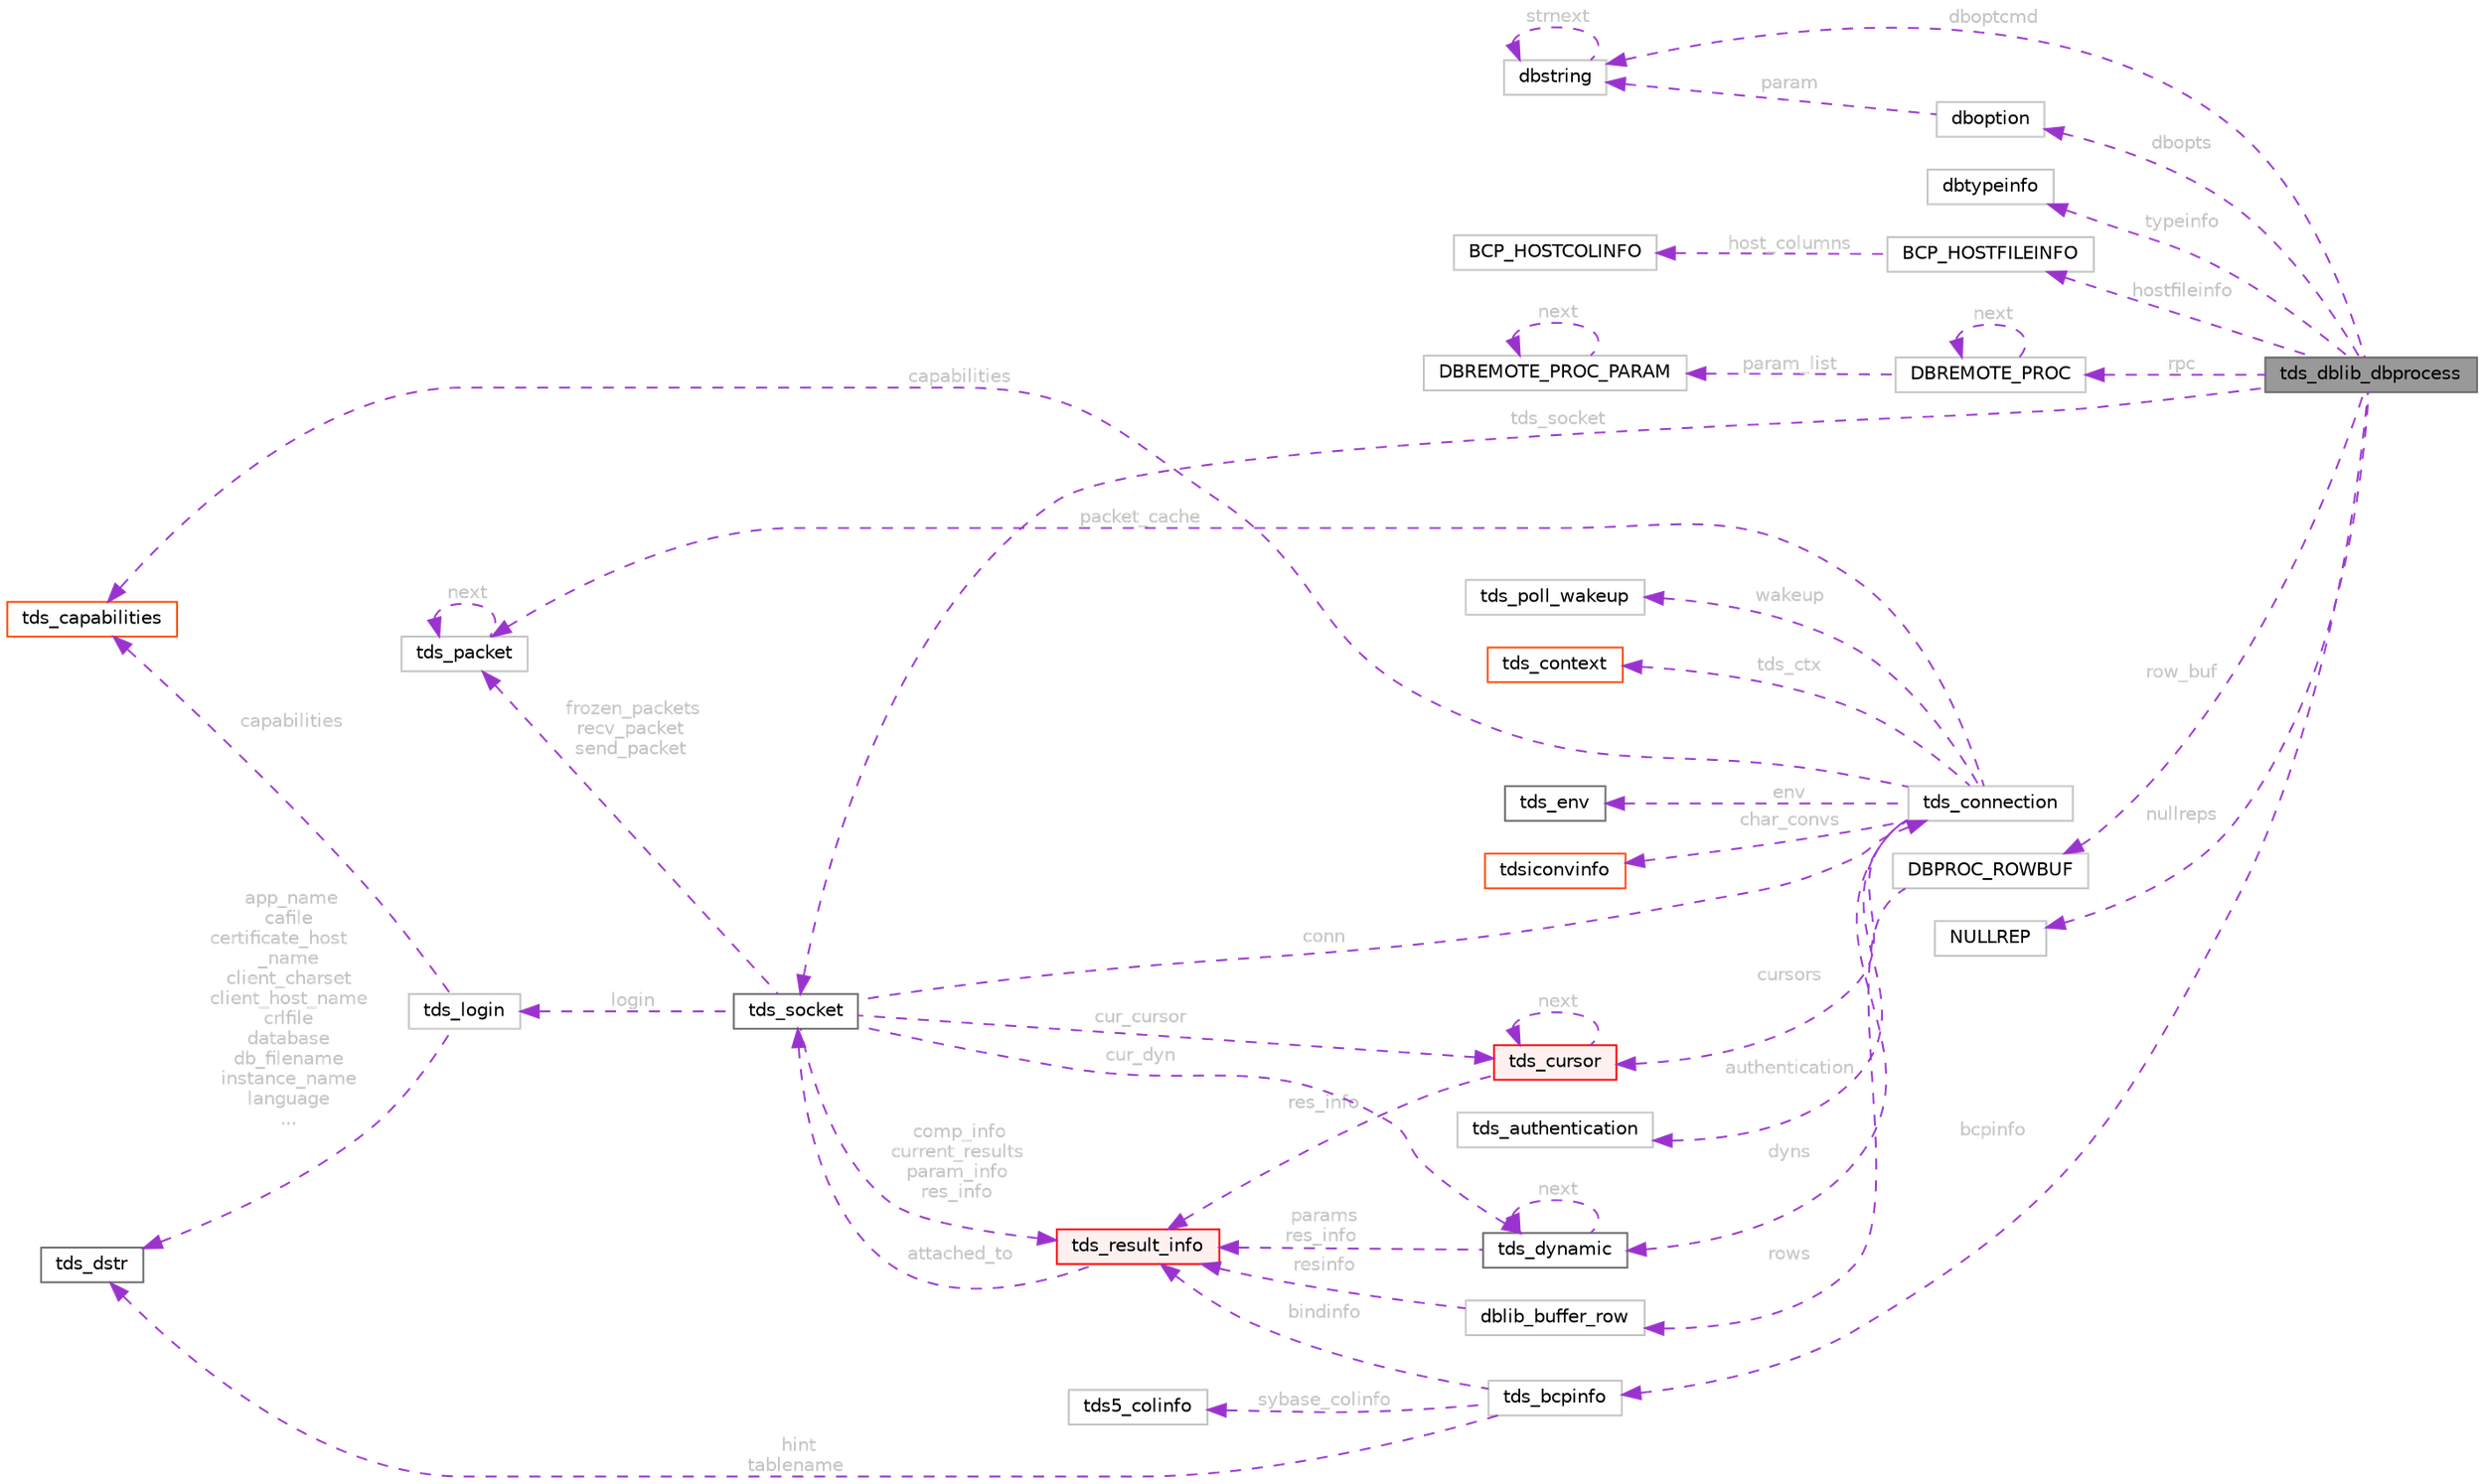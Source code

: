 digraph "tds_dblib_dbprocess"
{
 // LATEX_PDF_SIZE
  bgcolor="transparent";
  edge [fontname=Helvetica,fontsize=10,labelfontname=Helvetica,labelfontsize=10];
  node [fontname=Helvetica,fontsize=10,shape=box,height=0.2,width=0.4];
  rankdir="LR";
  Node1 [id="Node000001",label="tds_dblib_dbprocess",height=0.2,width=0.4,color="gray40", fillcolor="grey60", style="filled", fontcolor="black",tooltip=" "];
  Node2 -> Node1 [id="edge1_Node000001_Node000002",dir="back",color="darkorchid3",style="dashed",tooltip=" ",label=" tds_socket",fontcolor="grey" ];
  Node2 [id="Node000002",label="tds_socket",height=0.2,width=0.4,color="gray40", fillcolor="white", style="filled",URL="$a01310.html",tooltip="Information for a server connection."];
  Node3 -> Node2 [id="edge2_Node000002_Node000003",dir="back",color="darkorchid3",style="dashed",tooltip=" ",label=" conn",fontcolor="grey" ];
  Node3 [id="Node000003",label="tds_connection",height=0.2,width=0.4,color="grey75", fillcolor="white", style="filled",URL="$a01306.html",tooltip=" "];
  Node4 -> Node3 [id="edge3_Node000003_Node000004",dir="back",color="darkorchid3",style="dashed",tooltip=" ",label=" wakeup",fontcolor="grey" ];
  Node4 [id="Node000004",label="tds_poll_wakeup",height=0.2,width=0.4,color="grey75", fillcolor="white", style="filled",URL="$a01302.html",tooltip=" "];
  Node5 -> Node3 [id="edge4_Node000003_Node000005",dir="back",color="darkorchid3",style="dashed",tooltip=" ",label=" tds_ctx",fontcolor="grey" ];
  Node5 [id="Node000005",label="tds_context",height=0.2,width=0.4,color="orangered", fillcolor="white", style="filled",URL="$a01290.html",tooltip=" "];
  Node7 -> Node3 [id="edge5_Node000003_Node000007",dir="back",color="darkorchid3",style="dashed",tooltip=" ",label=" env",fontcolor="grey" ];
  Node7 [id="Node000007",label="tds_env",height=0.2,width=0.4,color="gray40", fillcolor="white", style="filled",URL="$a01278.html",tooltip="Current environment as reported by the server."];
  Node8 -> Node3 [id="edge6_Node000003_Node000008",dir="back",color="darkorchid3",style="dashed",tooltip=" ",label=" cursors",fontcolor="grey" ];
  Node8 [id="Node000008",label="tds_cursor",height=0.2,width=0.4,color="red", fillcolor="#FFF0F0", style="filled",URL="$a01274.html",tooltip="Holds information about a cursor."];
  Node8 -> Node8 [id="edge7_Node000008_Node000008",dir="back",color="darkorchid3",style="dashed",tooltip=" ",label=" next",fontcolor="grey" ];
  Node10 -> Node8 [id="edge8_Node000008_Node000010",dir="back",color="darkorchid3",style="dashed",tooltip=" ",label=" res_info",fontcolor="grey" ];
  Node10 [id="Node000010",label="tds_result_info",height=0.2,width=0.4,color="red", fillcolor="#FFF0F0", style="filled",URL="$a01258.html",tooltip="Hold information for any results."];
  Node2 -> Node10 [id="edge9_Node000010_Node000002",dir="back",color="darkorchid3",style="dashed",tooltip=" ",label=" attached_to",fontcolor="grey" ];
  Node19 -> Node3 [id="edge10_Node000003_Node000019",dir="back",color="darkorchid3",style="dashed",tooltip=" ",label=" dyns",fontcolor="grey" ];
  Node19 [id="Node000019",label="tds_dynamic",height=0.2,width=0.4,color="gray40", fillcolor="white", style="filled",URL="$a01282.html",tooltip="Holds information for a dynamic (also called prepared) query."];
  Node19 -> Node19 [id="edge11_Node000019_Node000019",dir="back",color="darkorchid3",style="dashed",tooltip=" ",label=" next",fontcolor="grey" ];
  Node10 -> Node19 [id="edge12_Node000019_Node000010",dir="back",color="darkorchid3",style="dashed",tooltip=" ",label=" params\nres_info",fontcolor="grey" ];
  Node13 -> Node3 [id="edge13_Node000003_Node000013",dir="back",color="darkorchid3",style="dashed",tooltip=" ",label=" char_convs",fontcolor="grey" ];
  Node13 [id="Node000013",label="tdsiconvinfo",height=0.2,width=0.4,color="orangered", fillcolor="white", style="filled",URL="$a01050.html",tooltip=" "];
  Node20 -> Node3 [id="edge14_Node000003_Node000020",dir="back",color="darkorchid3",style="dashed",tooltip=" ",label=" capabilities",fontcolor="grey" ];
  Node20 [id="Node000020",label="tds_capabilities",height=0.2,width=0.4,color="orangered", fillcolor="white", style="filled",URL="$a01214.html",tooltip=" "];
  Node22 -> Node3 [id="edge15_Node000003_Node000022",dir="back",color="darkorchid3",style="dashed",tooltip=" ",label=" packet_cache",fontcolor="grey" ];
  Node22 [id="Node000022",label="tds_packet",height=0.2,width=0.4,color="grey75", fillcolor="white", style="filled",URL="$a01298.html",tooltip=" "];
  Node22 -> Node22 [id="edge16_Node000022_Node000022",dir="back",color="darkorchid3",style="dashed",tooltip=" ",label=" next",fontcolor="grey" ];
  Node23 -> Node3 [id="edge17_Node000003_Node000023",dir="back",color="darkorchid3",style="dashed",tooltip=" ",label=" authentication",fontcolor="grey" ];
  Node23 [id="Node000023",label="tds_authentication",height=0.2,width=0.4,color="grey75", fillcolor="white", style="filled",URL="$a01294.html",tooltip=" "];
  Node22 -> Node2 [id="edge18_Node000002_Node000022",dir="back",color="darkorchid3",style="dashed",tooltip=" ",label=" frozen_packets\nrecv_packet\nsend_packet",fontcolor="grey" ];
  Node10 -> Node2 [id="edge19_Node000002_Node000010",dir="back",color="darkorchid3",style="dashed",tooltip=" ",label=" comp_info\ncurrent_results\nparam_info\nres_info",fontcolor="grey" ];
  Node8 -> Node2 [id="edge20_Node000002_Node000008",dir="back",color="darkorchid3",style="dashed",tooltip=" ",label=" cur_cursor",fontcolor="grey" ];
  Node19 -> Node2 [id="edge21_Node000002_Node000019",dir="back",color="darkorchid3",style="dashed",tooltip=" ",label=" cur_dyn",fontcolor="grey" ];
  Node24 -> Node2 [id="edge22_Node000002_Node000024",dir="back",color="darkorchid3",style="dashed",tooltip=" ",label=" login",fontcolor="grey" ];
  Node24 [id="Node000024",label="tds_login",height=0.2,width=0.4,color="grey75", fillcolor="white", style="filled",URL="$a01218.html",tooltip=" "];
  Node17 -> Node24 [id="edge23_Node000024_Node000017",dir="back",color="darkorchid3",style="dashed",tooltip=" ",label=" app_name\ncafile\ncertificate_host\l_name\nclient_charset\nclient_host_name\ncrlfile\ndatabase\ndb_filename\ninstance_name\nlanguage\n...",fontcolor="grey" ];
  Node17 [id="Node000017",label="tds_dstr",height=0.2,width=0.4,color="gray40", fillcolor="white", style="filled",URL="$a01374.html",tooltip="Structure to hold a string."];
  Node20 -> Node24 [id="edge24_Node000024_Node000020",dir="back",color="darkorchid3",style="dashed",tooltip=" ",label=" capabilities",fontcolor="grey" ];
  Node25 -> Node1 [id="edge25_Node000001_Node000025",dir="back",color="darkorchid3",style="dashed",tooltip=" ",label=" row_buf",fontcolor="grey" ];
  Node25 [id="Node000025",label="DBPROC_ROWBUF",height=0.2,width=0.4,color="grey75", fillcolor="white", style="filled",URL="$a00982.html",tooltip=" "];
  Node26 -> Node25 [id="edge26_Node000025_Node000026",dir="back",color="darkorchid3",style="dashed",tooltip=" ",label=" rows",fontcolor="grey" ];
  Node26 [id="Node000026",label="dblib_buffer_row",height=0.2,width=0.4,color="grey75", fillcolor="white", style="filled",URL="$a00646.html",tooltip=" "];
  Node10 -> Node26 [id="edge27_Node000026_Node000010",dir="back",color="darkorchid3",style="dashed",tooltip=" ",label=" resinfo",fontcolor="grey" ];
  Node27 -> Node1 [id="edge28_Node000001_Node000027",dir="back",color="darkorchid3",style="dashed",tooltip=" ",label=" typeinfo",fontcolor="grey" ];
  Node27 [id="Node000027",label="dbtypeinfo",height=0.2,width=0.4,color="grey75", fillcolor="white", style="filled",URL="$a01418.html",tooltip=" "];
  Node28 -> Node1 [id="edge29_Node000001_Node000028",dir="back",color="darkorchid3",style="dashed",tooltip=" ",label=" dbopts",fontcolor="grey" ];
  Node28 [id="Node000028",label="dboption",height=0.2,width=0.4,color="grey75", fillcolor="white", style="filled",URL="$a01002.html",tooltip=" "];
  Node29 -> Node28 [id="edge30_Node000028_Node000029",dir="back",color="darkorchid3",style="dashed",tooltip=" ",label=" param",fontcolor="grey" ];
  Node29 [id="Node000029",label="dbstring",height=0.2,width=0.4,color="grey75", fillcolor="white", style="filled",URL="$a01422.html",tooltip=" "];
  Node29 -> Node29 [id="edge31_Node000029_Node000029",dir="back",color="darkorchid3",style="dashed",tooltip=" ",label=" strnext",fontcolor="grey" ];
  Node29 -> Node1 [id="edge32_Node000001_Node000029",dir="back",color="darkorchid3",style="dashed",tooltip=" ",label=" dboptcmd",fontcolor="grey" ];
  Node30 -> Node1 [id="edge33_Node000001_Node000030",dir="back",color="darkorchid3",style="dashed",tooltip=" ",label=" hostfileinfo",fontcolor="grey" ];
  Node30 [id="Node000030",label="BCP_HOSTFILEINFO",height=0.2,width=0.4,color="grey75", fillcolor="white", style="filled",URL="$a00990.html",tooltip=" "];
  Node31 -> Node30 [id="edge34_Node000030_Node000031",dir="back",color="darkorchid3",style="dashed",tooltip=" ",label=" host_columns",fontcolor="grey" ];
  Node31 [id="Node000031",label="BCP_HOSTCOLINFO",height=0.2,width=0.4,color="grey75", fillcolor="white", style="filled",URL="$a00986.html",tooltip=" "];
  Node32 -> Node1 [id="edge35_Node000001_Node000032",dir="back",color="darkorchid3",style="dashed",tooltip=" ",label=" bcpinfo",fontcolor="grey" ];
  Node32 [id="Node000032",label="tds_bcpinfo",height=0.2,width=0.4,color="grey75", fillcolor="white", style="filled",URL="$a01334.html",tooltip=" "];
  Node17 -> Node32 [id="edge36_Node000032_Node000017",dir="back",color="darkorchid3",style="dashed",tooltip=" ",label=" hint\ntablename",fontcolor="grey" ];
  Node10 -> Node32 [id="edge37_Node000032_Node000010",dir="back",color="darkorchid3",style="dashed",tooltip=" ",label=" bindinfo",fontcolor="grey" ];
  Node33 -> Node32 [id="edge38_Node000032_Node000033",dir="back",color="darkorchid3",style="dashed",tooltip=" ",label=" sybase_colinfo",fontcolor="grey" ];
  Node33 [id="Node000033",label="tds5_colinfo",height=0.2,width=0.4,color="grey75", fillcolor="white", style="filled",URL="$a01330.html",tooltip=" "];
  Node34 -> Node1 [id="edge39_Node000001_Node000034",dir="back",color="darkorchid3",style="dashed",tooltip=" ",label=" rpc",fontcolor="grey" ];
  Node34 [id="Node000034",label="DBREMOTE_PROC",height=0.2,width=0.4,color="grey75", fillcolor="white", style="filled",URL="$a00998.html",tooltip=" "];
  Node34 -> Node34 [id="edge40_Node000034_Node000034",dir="back",color="darkorchid3",style="dashed",tooltip=" ",label=" next",fontcolor="grey" ];
  Node35 -> Node34 [id="edge41_Node000034_Node000035",dir="back",color="darkorchid3",style="dashed",tooltip=" ",label=" param_list",fontcolor="grey" ];
  Node35 [id="Node000035",label="DBREMOTE_PROC_PARAM",height=0.2,width=0.4,color="grey75", fillcolor="white", style="filled",URL="$a00994.html",tooltip=" "];
  Node35 -> Node35 [id="edge42_Node000035_Node000035",dir="back",color="darkorchid3",style="dashed",tooltip=" ",label=" next",fontcolor="grey" ];
  Node36 -> Node1 [id="edge43_Node000001_Node000036",dir="back",color="darkorchid3",style="dashed",tooltip=" ",label=" nullreps",fontcolor="grey" ];
  Node36 [id="Node000036",label="NULLREP",height=0.2,width=0.4,color="grey75", fillcolor="white", style="filled",URL="$a01006.html",tooltip=" "];
}
